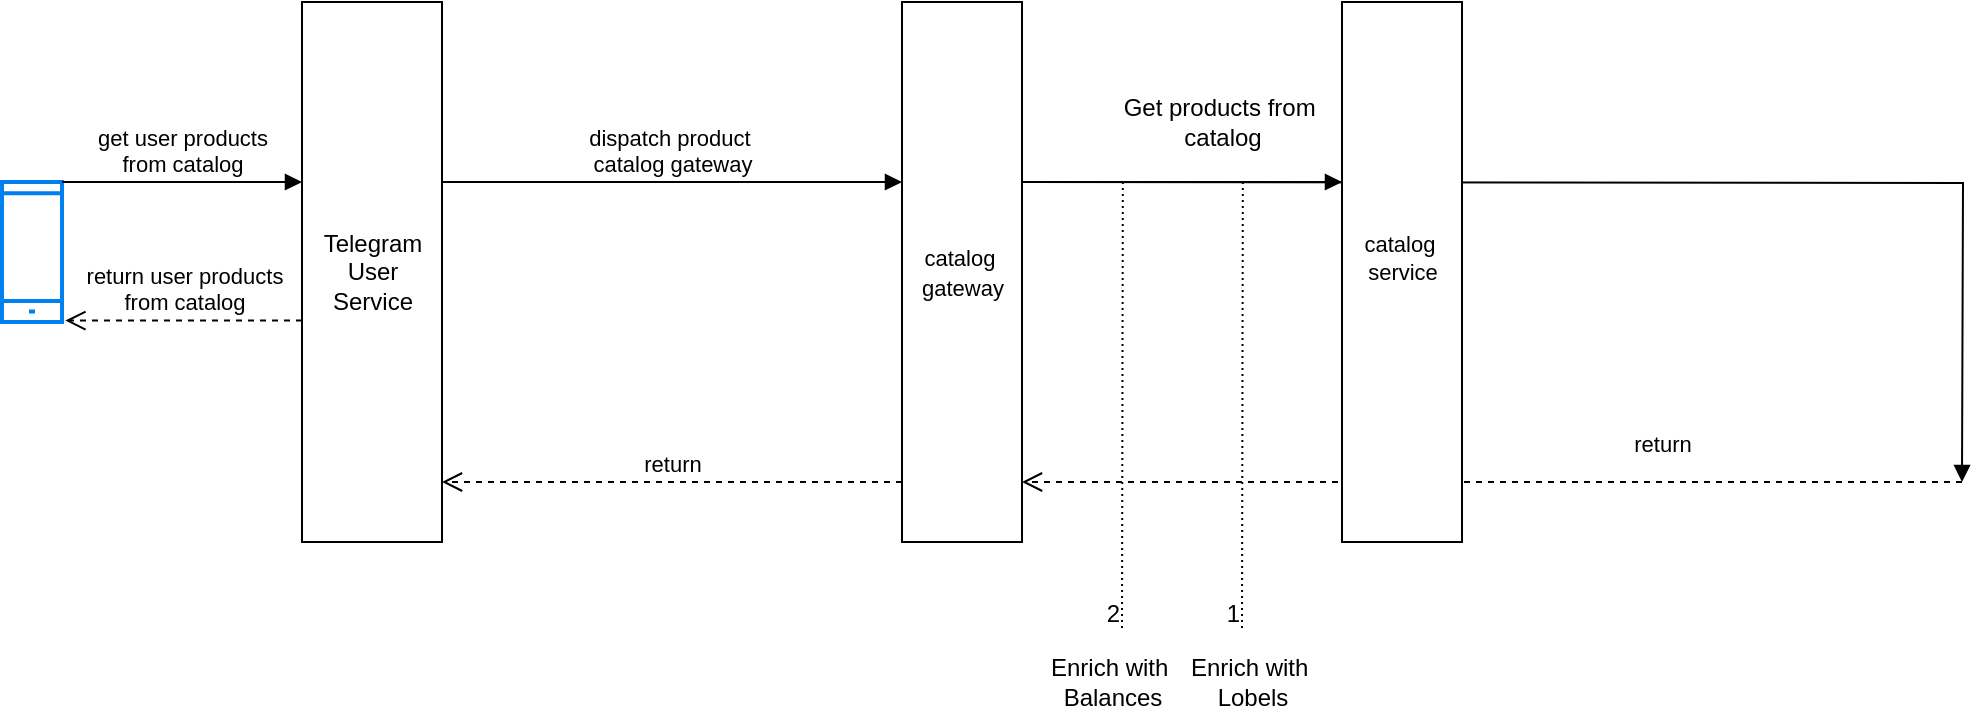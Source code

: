<mxfile version="24.5.5" type="github">
  <diagram name="Страница — 1" id="HPxr1YhvrDYkWpEFoF1q">
    <mxGraphModel dx="1688" dy="637" grid="1" gridSize="10" guides="1" tooltips="1" connect="1" arrows="1" fold="1" page="1" pageScale="1" pageWidth="827" pageHeight="1169" math="0" shadow="0">
      <root>
        <mxCell id="0" />
        <mxCell id="1" parent="0" />
        <mxCell id="SbZxYmc5leifwCl22_EH-1" value="" style="html=1;verticalLabelPosition=bottom;align=center;labelBackgroundColor=#ffffff;verticalAlign=top;strokeWidth=2;strokeColor=#0080F0;shadow=0;dashed=0;shape=mxgraph.ios7.icons.smartphone;" vertex="1" parent="1">
          <mxGeometry x="100" y="370" width="30" height="70" as="geometry" />
        </mxCell>
        <mxCell id="SbZxYmc5leifwCl22_EH-7" value="Telegram&lt;div&gt;User&lt;/div&gt;&lt;div&gt;Service&lt;/div&gt;" style="html=1;points=[[0,0,0,0,5],[0,1,0,0,-5],[1,0,0,0,5],[1,1,0,0,-5]];perimeter=orthogonalPerimeter;outlineConnect=0;targetShapes=umlLifeline;portConstraint=eastwest;newEdgeStyle={&quot;curved&quot;:0,&quot;rounded&quot;:0};" vertex="1" parent="1">
          <mxGeometry x="250" y="280" width="70" height="270" as="geometry" />
        </mxCell>
        <mxCell id="SbZxYmc5leifwCl22_EH-8" value="get user products&lt;div&gt;from catalog&lt;/div&gt;" style="html=1;verticalAlign=bottom;endArrow=block;curved=0;rounded=0;exitX=1;exitY=0;exitDx=0;exitDy=0;exitPerimeter=0;" edge="1" target="SbZxYmc5leifwCl22_EH-7" parent="1" source="SbZxYmc5leifwCl22_EH-1">
          <mxGeometry relative="1" as="geometry">
            <mxPoint x="180" y="370" as="sourcePoint" />
          </mxGeometry>
        </mxCell>
        <mxCell id="SbZxYmc5leifwCl22_EH-9" value="return user products&lt;div&gt;from catalog&lt;/div&gt;" style="html=1;verticalAlign=bottom;endArrow=open;dashed=1;endSize=8;curved=0;rounded=0;entryX=1.056;entryY=0.99;entryDx=0;entryDy=0;entryPerimeter=0;" edge="1" source="SbZxYmc5leifwCl22_EH-7" parent="1" target="SbZxYmc5leifwCl22_EH-1">
          <mxGeometry relative="1" as="geometry">
            <mxPoint x="180" y="440" as="targetPoint" />
          </mxGeometry>
        </mxCell>
        <mxCell id="SbZxYmc5leifwCl22_EH-10" value="&lt;span style=&quot;font-size: 11px; background-color: rgb(255, 255, 255);&quot;&gt;catalog&amp;nbsp;&lt;/span&gt;&lt;div&gt;&lt;span style=&quot;font-size: 11px; background-color: rgb(255, 255, 255);&quot;&gt;gateway&lt;/span&gt;&lt;/div&gt;" style="html=1;points=[[0,0,0,0,5],[0,1,0,0,-5],[1,0,0,0,5],[1,1,0,0,-5]];perimeter=orthogonalPerimeter;outlineConnect=0;targetShapes=umlLifeline;portConstraint=eastwest;newEdgeStyle={&quot;curved&quot;:0,&quot;rounded&quot;:0};" vertex="1" parent="1">
          <mxGeometry x="550" y="280" width="60" height="270" as="geometry" />
        </mxCell>
        <mxCell id="SbZxYmc5leifwCl22_EH-11" value="dispatch product&amp;nbsp;&lt;div&gt;catalog gateway&lt;/div&gt;" style="html=1;verticalAlign=bottom;endArrow=block;curved=0;rounded=0;" edge="1" target="SbZxYmc5leifwCl22_EH-10" parent="1">
          <mxGeometry relative="1" as="geometry">
            <mxPoint x="320" y="370" as="sourcePoint" />
            <mxPoint as="offset" />
          </mxGeometry>
        </mxCell>
        <mxCell id="SbZxYmc5leifwCl22_EH-12" value="return" style="html=1;verticalAlign=bottom;endArrow=open;dashed=1;endSize=8;curved=0;rounded=0;exitX=0;exitY=1;exitDx=0;exitDy=-5;" edge="1" parent="1">
          <mxGeometry relative="1" as="geometry">
            <mxPoint x="320" y="520" as="targetPoint" />
            <mxPoint x="550" y="520" as="sourcePoint" />
            <Array as="points">
              <mxPoint x="320" y="520" />
            </Array>
          </mxGeometry>
        </mxCell>
        <mxCell id="SbZxYmc5leifwCl22_EH-18" value="" style="html=1;verticalAlign=bottom;endArrow=block;rounded=0;edgeStyle=orthogonalEdgeStyle;" edge="1" parent="1">
          <mxGeometry relative="1" as="geometry">
            <mxPoint x="610" y="370" as="sourcePoint" />
            <mxPoint x="1080" y="520" as="targetPoint" />
            <mxPoint as="offset" />
          </mxGeometry>
        </mxCell>
        <mxCell id="SbZxYmc5leifwCl22_EH-21" value="Get products from&amp;nbsp;&lt;div&gt;catalog&lt;/div&gt;" style="text;html=1;align=center;verticalAlign=middle;resizable=0;points=[];autosize=1;strokeColor=none;fillColor=none;" vertex="1" parent="1">
          <mxGeometry x="650" y="320" width="120" height="40" as="geometry" />
        </mxCell>
        <mxCell id="SbZxYmc5leifwCl22_EH-24" value="Enrich with&amp;nbsp;&lt;div&gt;Balances&lt;/div&gt;" style="text;html=1;align=center;verticalAlign=middle;resizable=0;points=[];autosize=1;strokeColor=none;fillColor=none;" vertex="1" parent="1">
          <mxGeometry x="610" y="600" width="90" height="40" as="geometry" />
        </mxCell>
        <mxCell id="SbZxYmc5leifwCl22_EH-25" value="" style="endArrow=none;html=1;rounded=0;dashed=1;dashPattern=1 2;" edge="1" parent="1">
          <mxGeometry relative="1" as="geometry">
            <mxPoint x="720.42" y="370" as="sourcePoint" />
            <mxPoint x="720" y="595" as="targetPoint" />
          </mxGeometry>
        </mxCell>
        <mxCell id="SbZxYmc5leifwCl22_EH-26" value="1" style="resizable=0;html=1;whiteSpace=wrap;align=right;verticalAlign=bottom;" connectable="0" vertex="1" parent="SbZxYmc5leifwCl22_EH-25">
          <mxGeometry x="1" relative="1" as="geometry" />
        </mxCell>
        <mxCell id="SbZxYmc5leifwCl22_EH-27" value="Enrich with&amp;nbsp;&lt;div&gt;Lobels&lt;/div&gt;" style="text;html=1;align=center;verticalAlign=middle;resizable=0;points=[];autosize=1;strokeColor=none;fillColor=none;" vertex="1" parent="1">
          <mxGeometry x="680" y="600" width="90" height="40" as="geometry" />
        </mxCell>
        <mxCell id="SbZxYmc5leifwCl22_EH-28" value="return" style="html=1;verticalAlign=bottom;endArrow=open;dashed=1;endSize=8;curved=0;rounded=0;" edge="1" parent="1">
          <mxGeometry x="-0.362" y="-10" relative="1" as="geometry">
            <mxPoint x="610" y="520" as="targetPoint" />
            <mxPoint x="1080" y="520" as="sourcePoint" />
            <Array as="points">
              <mxPoint x="610" y="520" />
            </Array>
            <mxPoint as="offset" />
          </mxGeometry>
        </mxCell>
        <mxCell id="SbZxYmc5leifwCl22_EH-29" value="&lt;span style=&quot;font-size: 11px; background-color: rgb(255, 255, 255);&quot;&gt;catalog&amp;nbsp;&lt;/span&gt;&lt;div&gt;&lt;span style=&quot;font-size: 11px; background-color: rgb(255, 255, 255);&quot;&gt;service&lt;/span&gt;&lt;/div&gt;&lt;div&gt;&lt;span style=&quot;font-size: 11px; background-color: rgb(255, 255, 255);&quot;&gt;&lt;br&gt;&lt;/span&gt;&lt;/div&gt;" style="html=1;points=[[0,0,0,0,5],[0,1,0,0,-5],[1,0,0,0,5],[1,1,0,0,-5]];perimeter=orthogonalPerimeter;outlineConnect=0;targetShapes=umlLifeline;portConstraint=eastwest;newEdgeStyle={&quot;curved&quot;:0,&quot;rounded&quot;:0};" vertex="1" parent="1">
          <mxGeometry x="770" y="280" width="60" height="270" as="geometry" />
        </mxCell>
        <mxCell id="SbZxYmc5leifwCl22_EH-30" value="" style="endArrow=none;html=1;rounded=0;dashed=1;dashPattern=1 2;" edge="1" parent="1">
          <mxGeometry relative="1" as="geometry">
            <mxPoint x="660.42" y="370" as="sourcePoint" />
            <mxPoint x="660" y="595" as="targetPoint" />
          </mxGeometry>
        </mxCell>
        <mxCell id="SbZxYmc5leifwCl22_EH-31" value="2" style="resizable=0;html=1;whiteSpace=wrap;align=right;verticalAlign=bottom;" connectable="0" vertex="1" parent="SbZxYmc5leifwCl22_EH-30">
          <mxGeometry x="1" relative="1" as="geometry" />
        </mxCell>
        <mxCell id="SbZxYmc5leifwCl22_EH-33" value="" style="html=1;verticalAlign=bottom;endArrow=block;curved=0;rounded=0;" edge="1" parent="1">
          <mxGeometry relative="1" as="geometry">
            <mxPoint x="610" y="370" as="sourcePoint" />
            <mxPoint x="770" y="370" as="targetPoint" />
            <mxPoint as="offset" />
          </mxGeometry>
        </mxCell>
      </root>
    </mxGraphModel>
  </diagram>
</mxfile>
